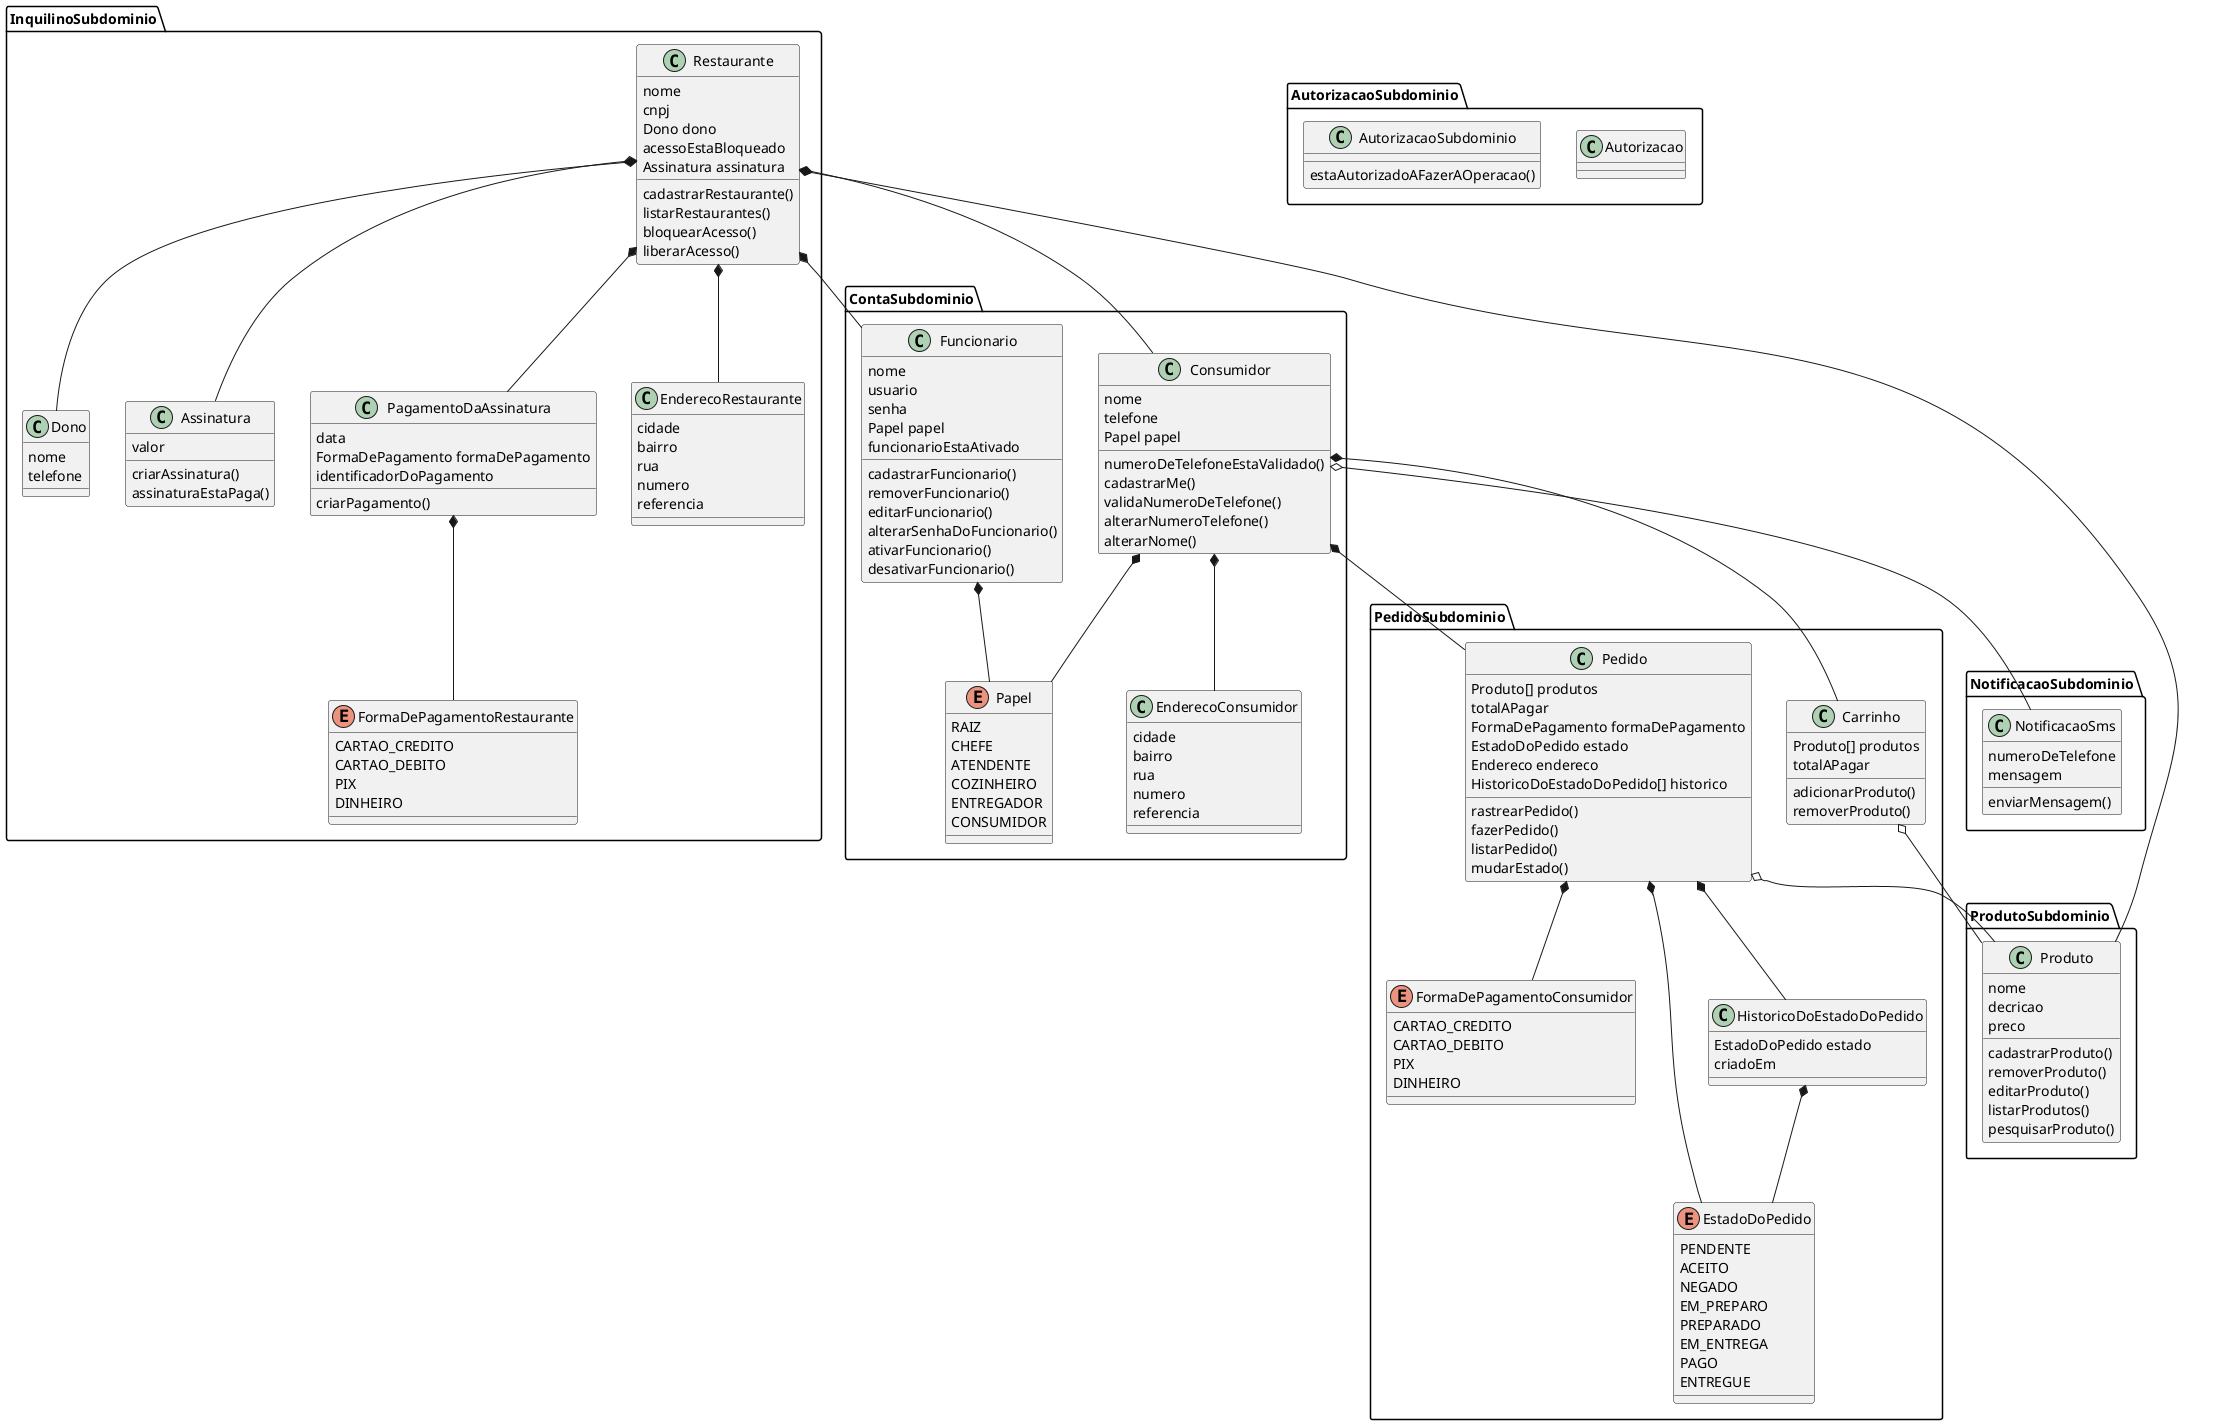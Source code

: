 @startuml
' Definições
package "InquilinoSubdominio" {
    class Restaurante
    Restaurante : nome
    Restaurante : cnpj
    Restaurante : Dono dono
    Restaurante : acessoEstaBloqueado
    Restaurante : Assinatura assinatura
    Restaurante : cadastrarRestaurante()
    Restaurante : listarRestaurantes()
    Restaurante : bloquearAcesso()
    Restaurante : liberarAcesso()

    class Dono
    Dono : nome
    Dono : telefone

    class Assinatura
    Assinatura : valor
    Assinatura : criarAssinatura()
    Assinatura : assinaturaEstaPaga()

    class PagamentoDaAssinatura
    PagamentoDaAssinatura : data
    PagamentoDaAssinatura : FormaDePagamento formaDePagamento
    PagamentoDaAssinatura : identificadorDoPagamento
    PagamentoDaAssinatura : criarPagamento()

    class EnderecoRestaurante
    EnderecoRestaurante : cidade
    EnderecoRestaurante : bairro
    EnderecoRestaurante : rua
    EnderecoRestaurante : numero
    EnderecoRestaurante : referencia

    enum FormaDePagamentoRestaurante
    FormaDePagamentoRestaurante : CARTAO_CREDITO
    FormaDePagamentoRestaurante : CARTAO_DEBITO
    FormaDePagamentoRestaurante : PIX
    FormaDePagamentoRestaurante : DINHEIRO
}

package "ContaSubdominio" {
    class Funcionario
    Funcionario : nome
    Funcionario : usuario
    Funcionario : senha
    Funcionario : Papel papel
    Funcionario : funcionarioEstaAtivado
    Funcionario : cadastrarFuncionario()
    Funcionario : removerFuncionario()
    Funcionario : editarFuncionario()
    Funcionario : alterarSenhaDoFuncionario()
    Funcionario : ativarFuncionario()
    Funcionario : desativarFuncionario()

    class Consumidor
    Consumidor : nome
    Consumidor : telefone
    Consumidor : Papel papel
    Consumidor : numeroDeTelefoneEstaValidado()
    Consumidor : cadastrarMe()
    Consumidor : validaNumeroDeTelefone()
    Consumidor : alterarNumeroTelefone()
    Consumidor : alterarNome()

    enum Papel
    Papel : RAIZ
    Papel : CHEFE
    Papel : ATENDENTE
    Papel : COZINHEIRO
    Papel : ENTREGADOR
    Papel : CONSUMIDOR

    class EnderecoConsumidor
    EnderecoConsumidor : cidade
    EnderecoConsumidor : bairro
    EnderecoConsumidor : rua
    EnderecoConsumidor : numero
    EnderecoConsumidor : referencia

}

package "ProdutoSubdominio" {
    class Produto
    Produto : nome
    Produto : decricao
    Produto : preco
    Produto : cadastrarProduto()
    Produto : removerProduto()
    Produto : editarProduto()
    Produto : listarProdutos()
    Produto : pesquisarProduto()
}

package "PedidoSubdominio" {
    class Pedido
    Pedido : Produto[] produtos
    Pedido : totalAPagar
    Pedido : FormaDePagamento formaDePagamento
    Pedido : EstadoDoPedido estado
    Pedido : Endereco endereco
    Pedido : HistoricoDoEstadoDoPedido[] historico
    Pedido : rastrearPedido()
    Pedido : fazerPedido()
    Pedido : listarPedido()
    Pedido : mudarEstado()
    
    enum FormaDePagamentoConsumidor
    FormaDePagamentoConsumidor : CARTAO_CREDITO
    FormaDePagamentoConsumidor : CARTAO_DEBITO
    FormaDePagamentoConsumidor : PIX
    FormaDePagamentoConsumidor : DINHEIRO

    enum EstadoDoPedido
    EstadoDoPedido : PENDENTE
    EstadoDoPedido : ACEITO
    EstadoDoPedido : NEGADO
    EstadoDoPedido : EM_PREPARO
    EstadoDoPedido : PREPARADO
    EstadoDoPedido : EM_ENTREGA
    EstadoDoPedido : PAGO
    EstadoDoPedido : ENTREGUE

    class HistoricoDoEstadoDoPedido
    HistoricoDoEstadoDoPedido : EstadoDoPedido estado
    HistoricoDoEstadoDoPedido : criadoEm

    class Carrinho
    Carrinho : Produto[] produtos
    Carrinho : totalAPagar
    Carrinho : adicionarProduto()
    Carrinho : removerProduto()
}

package "NotificacaoSubdominio" {
    class NotificacaoSms
    NotificacaoSms : numeroDeTelefone
    NotificacaoSms : mensagem
    NotificacaoSms : enviarMensagem()
}

package "AutorizacaoSubdominio" {
    class Autorizacao
    AutorizacaoSubdominio : estaAutorizadoAFazerAOperacao()
}

' Relação
Restaurante *-- EnderecoRestaurante
Restaurante *-- Assinatura
Restaurante *-- Dono
Restaurante *-- Produto
Restaurante *-- PagamentoDaAssinatura
Restaurante *-- Funcionario
Restaurante *-- Consumidor
Funcionario *-- Papel
Consumidor *-- Pedido
Consumidor *-- Carrinho
Consumidor *-- EnderecoConsumidor
Consumidor *-- Papel
Pedido *-- FormaDePagamentoConsumidor
Pedido o-- Produto
Pedido *-- HistoricoDoEstadoDoPedido
Pedido *-- EstadoDoPedido
PagamentoDaAssinatura *-- FormaDePagamentoRestaurante
HistoricoDoEstadoDoPedido *-- EstadoDoPedido
Carrinho o-- Produto
Consumidor o-- NotificacaoSms
@enduml